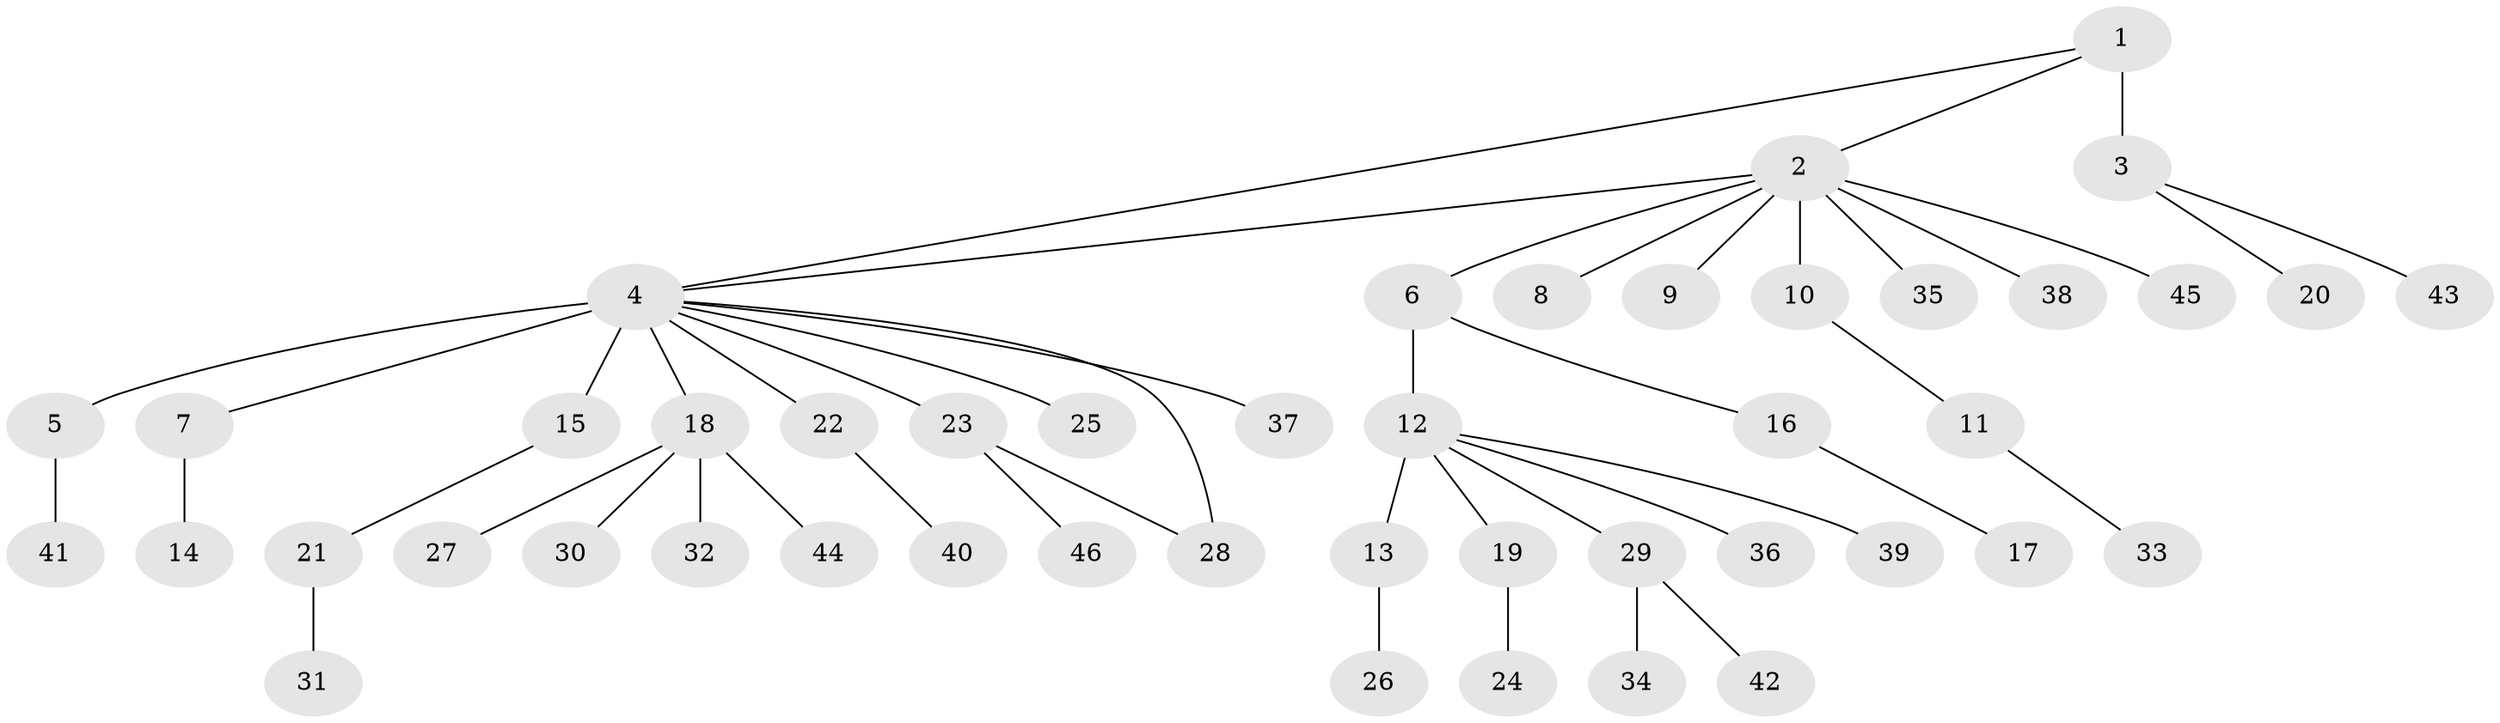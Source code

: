 // original degree distribution, {2: 0.2087912087912088, 10: 0.01098901098901099, 9: 0.01098901098901099, 17: 0.01098901098901099, 3: 0.08791208791208792, 4: 0.03296703296703297, 1: 0.6153846153846154, 12: 0.01098901098901099, 6: 0.01098901098901099}
// Generated by graph-tools (version 1.1) at 2025/35/03/09/25 02:35:20]
// undirected, 46 vertices, 47 edges
graph export_dot {
graph [start="1"]
  node [color=gray90,style=filled];
  1;
  2;
  3;
  4;
  5;
  6;
  7;
  8;
  9;
  10;
  11;
  12;
  13;
  14;
  15;
  16;
  17;
  18;
  19;
  20;
  21;
  22;
  23;
  24;
  25;
  26;
  27;
  28;
  29;
  30;
  31;
  32;
  33;
  34;
  35;
  36;
  37;
  38;
  39;
  40;
  41;
  42;
  43;
  44;
  45;
  46;
  1 -- 2 [weight=1.0];
  1 -- 3 [weight=6.0];
  1 -- 4 [weight=1.0];
  2 -- 4 [weight=1.0];
  2 -- 6 [weight=1.0];
  2 -- 8 [weight=1.0];
  2 -- 9 [weight=1.0];
  2 -- 10 [weight=1.0];
  2 -- 35 [weight=1.0];
  2 -- 38 [weight=1.0];
  2 -- 45 [weight=1.0];
  3 -- 20 [weight=1.0];
  3 -- 43 [weight=1.0];
  4 -- 5 [weight=1.0];
  4 -- 7 [weight=1.0];
  4 -- 15 [weight=6.0];
  4 -- 18 [weight=1.0];
  4 -- 22 [weight=1.0];
  4 -- 23 [weight=1.0];
  4 -- 25 [weight=1.0];
  4 -- 28 [weight=1.0];
  4 -- 37 [weight=1.0];
  5 -- 41 [weight=1.0];
  6 -- 12 [weight=1.0];
  6 -- 16 [weight=1.0];
  7 -- 14 [weight=2.0];
  10 -- 11 [weight=1.0];
  11 -- 33 [weight=1.0];
  12 -- 13 [weight=6.0];
  12 -- 19 [weight=1.0];
  12 -- 29 [weight=1.0];
  12 -- 36 [weight=1.0];
  12 -- 39 [weight=1.0];
  13 -- 26 [weight=1.0];
  15 -- 21 [weight=1.0];
  16 -- 17 [weight=1.0];
  18 -- 27 [weight=1.0];
  18 -- 30 [weight=1.0];
  18 -- 32 [weight=1.0];
  18 -- 44 [weight=1.0];
  19 -- 24 [weight=1.0];
  21 -- 31 [weight=1.0];
  22 -- 40 [weight=1.0];
  23 -- 28 [weight=1.0];
  23 -- 46 [weight=1.0];
  29 -- 34 [weight=1.0];
  29 -- 42 [weight=1.0];
}
